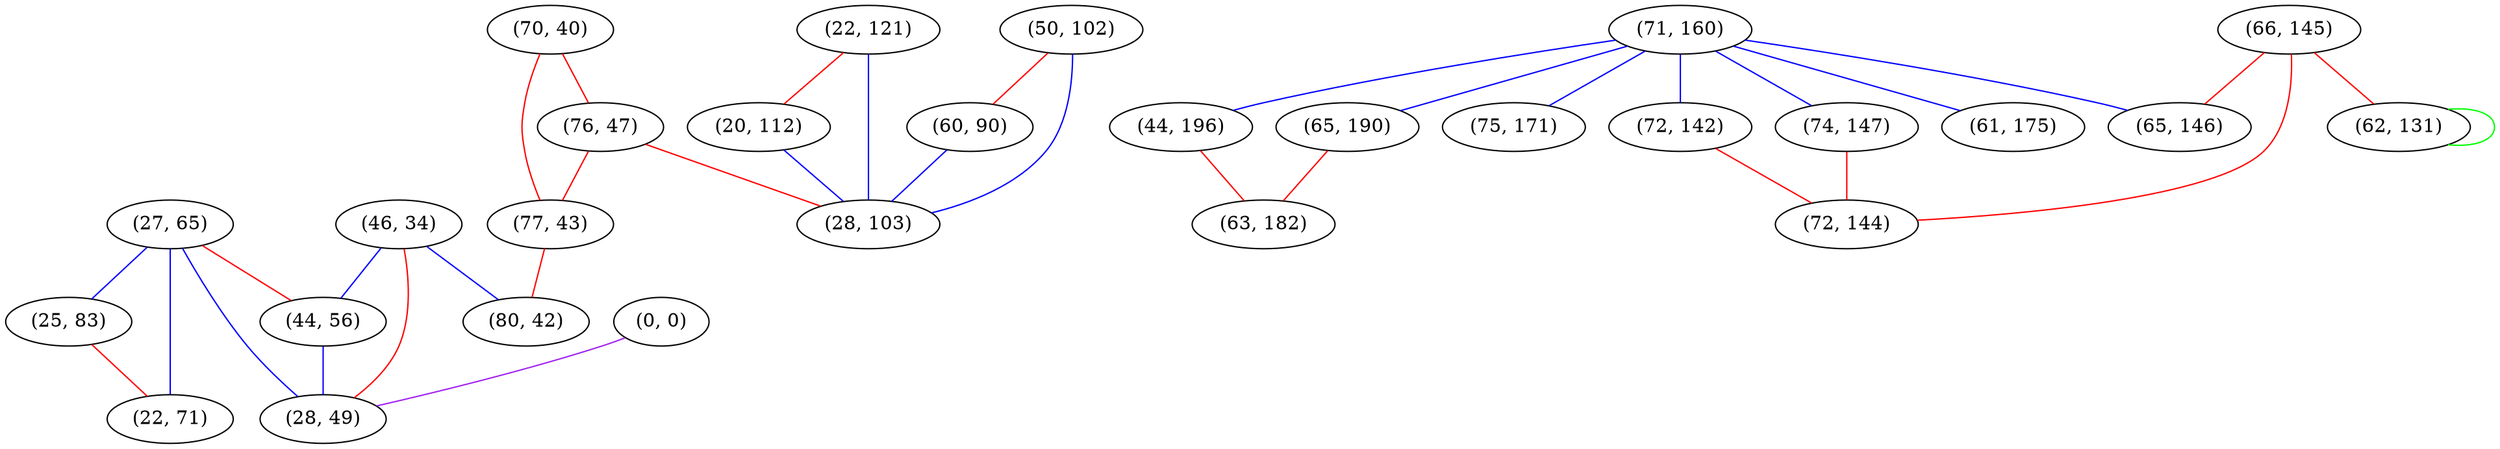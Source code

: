 graph "" {
"(27, 65)";
"(71, 160)";
"(70, 40)";
"(74, 147)";
"(76, 47)";
"(46, 34)";
"(65, 190)";
"(66, 145)";
"(77, 43)";
"(61, 175)";
"(62, 131)";
"(44, 56)";
"(65, 146)";
"(22, 121)";
"(0, 0)";
"(28, 49)";
"(80, 42)";
"(44, 196)";
"(20, 112)";
"(72, 142)";
"(75, 171)";
"(25, 83)";
"(63, 182)";
"(50, 102)";
"(22, 71)";
"(60, 90)";
"(28, 103)";
"(72, 144)";
"(27, 65)" -- "(28, 49)"  [color=blue, key=0, weight=3];
"(27, 65)" -- "(25, 83)"  [color=blue, key=0, weight=3];
"(27, 65)" -- "(22, 71)"  [color=blue, key=0, weight=3];
"(27, 65)" -- "(44, 56)"  [color=red, key=0, weight=1];
"(71, 160)" -- "(72, 142)"  [color=blue, key=0, weight=3];
"(71, 160)" -- "(75, 171)"  [color=blue, key=0, weight=3];
"(71, 160)" -- "(74, 147)"  [color=blue, key=0, weight=3];
"(71, 160)" -- "(65, 146)"  [color=blue, key=0, weight=3];
"(71, 160)" -- "(44, 196)"  [color=blue, key=0, weight=3];
"(71, 160)" -- "(61, 175)"  [color=blue, key=0, weight=3];
"(71, 160)" -- "(65, 190)"  [color=blue, key=0, weight=3];
"(70, 40)" -- "(76, 47)"  [color=red, key=0, weight=1];
"(70, 40)" -- "(77, 43)"  [color=red, key=0, weight=1];
"(74, 147)" -- "(72, 144)"  [color=red, key=0, weight=1];
"(76, 47)" -- "(28, 103)"  [color=red, key=0, weight=1];
"(76, 47)" -- "(77, 43)"  [color=red, key=0, weight=1];
"(46, 34)" -- "(28, 49)"  [color=red, key=0, weight=1];
"(46, 34)" -- "(80, 42)"  [color=blue, key=0, weight=3];
"(46, 34)" -- "(44, 56)"  [color=blue, key=0, weight=3];
"(65, 190)" -- "(63, 182)"  [color=red, key=0, weight=1];
"(66, 145)" -- "(65, 146)"  [color=red, key=0, weight=1];
"(66, 145)" -- "(62, 131)"  [color=red, key=0, weight=1];
"(66, 145)" -- "(72, 144)"  [color=red, key=0, weight=1];
"(77, 43)" -- "(80, 42)"  [color=red, key=0, weight=1];
"(62, 131)" -- "(62, 131)"  [color=green, key=0, weight=2];
"(44, 56)" -- "(28, 49)"  [color=blue, key=0, weight=3];
"(22, 121)" -- "(28, 103)"  [color=blue, key=0, weight=3];
"(22, 121)" -- "(20, 112)"  [color=red, key=0, weight=1];
"(0, 0)" -- "(28, 49)"  [color=purple, key=0, weight=4];
"(44, 196)" -- "(63, 182)"  [color=red, key=0, weight=1];
"(20, 112)" -- "(28, 103)"  [color=blue, key=0, weight=3];
"(72, 142)" -- "(72, 144)"  [color=red, key=0, weight=1];
"(25, 83)" -- "(22, 71)"  [color=red, key=0, weight=1];
"(50, 102)" -- "(60, 90)"  [color=red, key=0, weight=1];
"(50, 102)" -- "(28, 103)"  [color=blue, key=0, weight=3];
"(60, 90)" -- "(28, 103)"  [color=blue, key=0, weight=3];
}
